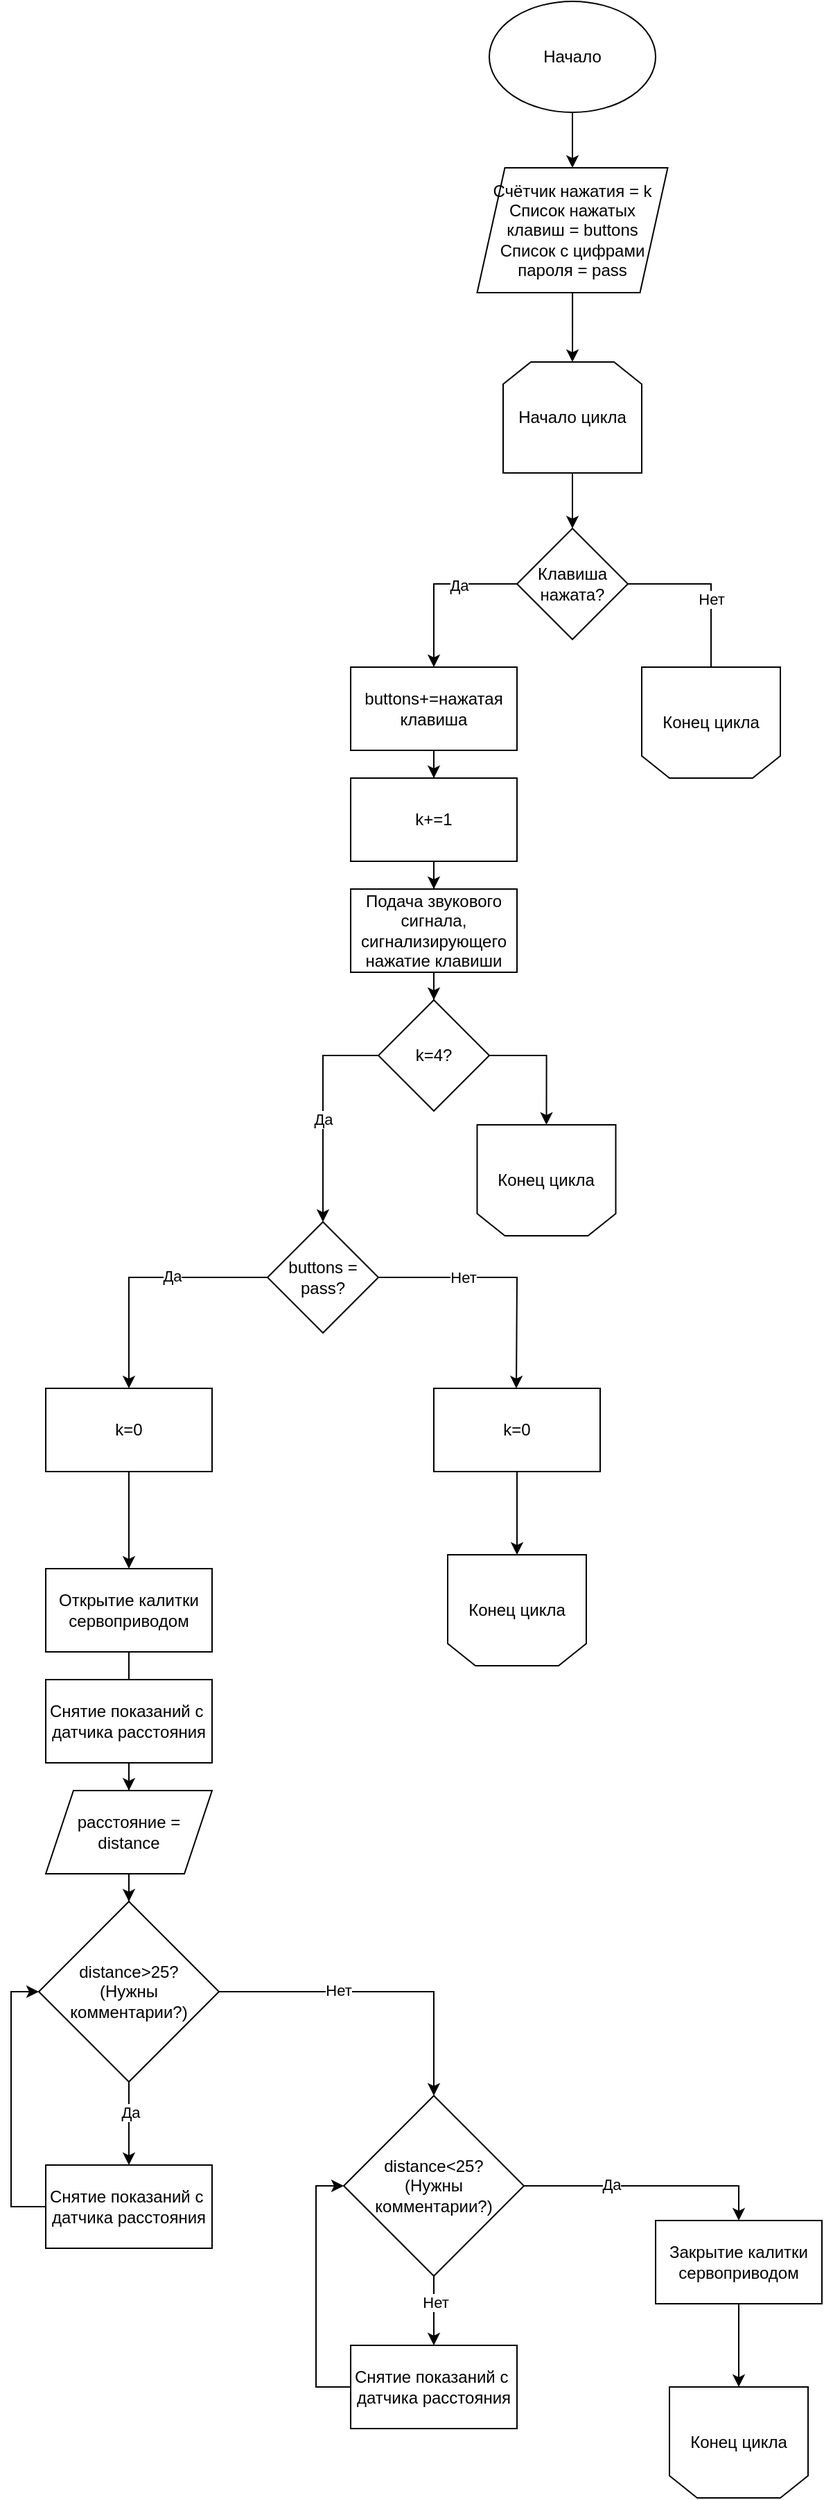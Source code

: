 <mxfile version="26.0.6">
  <diagram name="Страница — 1" id="MPMm1eI1Ft_ISID8WYvf">
    <mxGraphModel dx="2367" dy="870" grid="1" gridSize="10" guides="1" tooltips="1" connect="1" arrows="1" fold="1" page="1" pageScale="1" pageWidth="827" pageHeight="1169" math="0" shadow="0">
      <root>
        <mxCell id="0" />
        <mxCell id="1" parent="0" />
        <mxCell id="G-o-oH731uGH1hRGJI2F-11" style="edgeStyle=orthogonalEdgeStyle;rounded=0;orthogonalLoop=1;jettySize=auto;html=1;entryX=0.5;entryY=0;entryDx=0;entryDy=0;" parent="1" source="G-o-oH731uGH1hRGJI2F-1" target="G-o-oH731uGH1hRGJI2F-8" edge="1">
          <mxGeometry relative="1" as="geometry" />
        </mxCell>
        <mxCell id="G-o-oH731uGH1hRGJI2F-1" value="Начало цикла" style="shape=loopLimit;whiteSpace=wrap;html=1;" parent="1" vertex="1">
          <mxGeometry x="330" y="340" width="100" height="80" as="geometry" />
        </mxCell>
        <mxCell id="G-o-oH731uGH1hRGJI2F-9" style="edgeStyle=orthogonalEdgeStyle;rounded=0;orthogonalLoop=1;jettySize=auto;html=1;entryX=0.5;entryY=0;entryDx=0;entryDy=0;" parent="1" source="G-o-oH731uGH1hRGJI2F-2" target="G-o-oH731uGH1hRGJI2F-6" edge="1">
          <mxGeometry relative="1" as="geometry" />
        </mxCell>
        <mxCell id="G-o-oH731uGH1hRGJI2F-2" value="Начало" style="ellipse;whiteSpace=wrap;html=1;" parent="1" vertex="1">
          <mxGeometry x="320" y="80" width="120" height="80" as="geometry" />
        </mxCell>
        <mxCell id="G-o-oH731uGH1hRGJI2F-10" style="edgeStyle=orthogonalEdgeStyle;rounded=0;orthogonalLoop=1;jettySize=auto;html=1;" parent="1" source="G-o-oH731uGH1hRGJI2F-6" target="G-o-oH731uGH1hRGJI2F-1" edge="1">
          <mxGeometry relative="1" as="geometry" />
        </mxCell>
        <mxCell id="G-o-oH731uGH1hRGJI2F-6" value="Счётчик нажатия = k&lt;div&gt;Список нажатых клавиш = buttons&lt;/div&gt;&lt;div&gt;Список с цифрами пароля = pass&lt;/div&gt;" style="shape=parallelogram;perimeter=parallelogramPerimeter;whiteSpace=wrap;html=1;fixedSize=1;" parent="1" vertex="1">
          <mxGeometry x="311.25" y="200" width="137.5" height="90" as="geometry" />
        </mxCell>
        <mxCell id="G-o-oH731uGH1hRGJI2F-12" style="edgeStyle=orthogonalEdgeStyle;rounded=0;orthogonalLoop=1;jettySize=auto;html=1;entryX=0.5;entryY=1;entryDx=0;entryDy=0;" parent="1" source="G-o-oH731uGH1hRGJI2F-8" target="G-o-oH731uGH1hRGJI2F-17" edge="1">
          <mxGeometry relative="1" as="geometry">
            <mxPoint x="520" y="625" as="targetPoint" />
            <Array as="points">
              <mxPoint x="480" y="500" />
              <mxPoint x="480" y="585" />
            </Array>
          </mxGeometry>
        </mxCell>
        <mxCell id="G-o-oH731uGH1hRGJI2F-13" value="Нет" style="edgeLabel;html=1;align=center;verticalAlign=middle;resizable=0;points=[];" parent="G-o-oH731uGH1hRGJI2F-12" vertex="1" connectable="0">
          <mxGeometry x="-0.169" relative="1" as="geometry">
            <mxPoint as="offset" />
          </mxGeometry>
        </mxCell>
        <mxCell id="G-o-oH731uGH1hRGJI2F-8" value="Клавиша нажата?" style="rhombus;whiteSpace=wrap;html=1;" parent="1" vertex="1">
          <mxGeometry x="340" y="460" width="80" height="80" as="geometry" />
        </mxCell>
        <mxCell id="G-o-oH731uGH1hRGJI2F-17" value="Конец цикла" style="shape=loopLimit;whiteSpace=wrap;html=1;direction=west;" parent="1" vertex="1">
          <mxGeometry x="430" y="560" width="100" height="80" as="geometry" />
        </mxCell>
        <mxCell id="XAamDHpVPTtj73vhy42u-14" style="edgeStyle=orthogonalEdgeStyle;rounded=0;orthogonalLoop=1;jettySize=auto;html=1;entryX=0.5;entryY=0;entryDx=0;entryDy=0;" edge="1" parent="1" source="G-o-oH731uGH1hRGJI2F-19" target="G-o-oH731uGH1hRGJI2F-20">
          <mxGeometry relative="1" as="geometry" />
        </mxCell>
        <mxCell id="G-o-oH731uGH1hRGJI2F-19" value="buttons+=нажатая клавиша" style="rounded=0;whiteSpace=wrap;html=1;" parent="1" vertex="1">
          <mxGeometry x="220" y="560" width="120" height="60" as="geometry" />
        </mxCell>
        <mxCell id="XAamDHpVPTtj73vhy42u-15" style="edgeStyle=orthogonalEdgeStyle;rounded=0;orthogonalLoop=1;jettySize=auto;html=1;entryX=0.5;entryY=0;entryDx=0;entryDy=0;" edge="1" parent="1" source="G-o-oH731uGH1hRGJI2F-20" target="XAamDHpVPTtj73vhy42u-10">
          <mxGeometry relative="1" as="geometry" />
        </mxCell>
        <mxCell id="G-o-oH731uGH1hRGJI2F-20" value="k+=1" style="rounded=0;whiteSpace=wrap;html=1;" parent="1" vertex="1">
          <mxGeometry x="220" y="640" width="120" height="60" as="geometry" />
        </mxCell>
        <mxCell id="G-o-oH731uGH1hRGJI2F-32" style="edgeStyle=orthogonalEdgeStyle;rounded=0;orthogonalLoop=1;jettySize=auto;html=1;entryX=0.5;entryY=0;entryDx=0;entryDy=0;exitX=0;exitY=0.5;exitDx=0;exitDy=0;" parent="1" source="G-o-oH731uGH1hRGJI2F-34" target="G-o-oH731uGH1hRGJI2F-35" edge="1">
          <mxGeometry relative="1" as="geometry">
            <mxPoint x="140" y="690" as="sourcePoint" />
            <mxPoint x="10" y="670" as="targetPoint" />
            <Array as="points">
              <mxPoint x="200" y="840" />
            </Array>
          </mxGeometry>
        </mxCell>
        <mxCell id="G-o-oH731uGH1hRGJI2F-33" value="Да" style="edgeLabel;html=1;align=center;verticalAlign=middle;resizable=0;points=[];" parent="G-o-oH731uGH1hRGJI2F-32" vertex="1" connectable="0">
          <mxGeometry x="0.067" relative="1" as="geometry">
            <mxPoint as="offset" />
          </mxGeometry>
        </mxCell>
        <mxCell id="G-o-oH731uGH1hRGJI2F-26" value="Конец цикла" style="shape=loopLimit;whiteSpace=wrap;html=1;direction=west;" parent="1" vertex="1">
          <mxGeometry x="311.25" y="890" width="100" height="80" as="geometry" />
        </mxCell>
        <mxCell id="G-o-oH731uGH1hRGJI2F-40" style="edgeStyle=orthogonalEdgeStyle;rounded=0;orthogonalLoop=1;jettySize=auto;html=1;entryX=0.5;entryY=1;entryDx=0;entryDy=0;exitX=1;exitY=0.5;exitDx=0;exitDy=0;" parent="1" source="G-o-oH731uGH1hRGJI2F-34" target="G-o-oH731uGH1hRGJI2F-26" edge="1">
          <mxGeometry relative="1" as="geometry" />
        </mxCell>
        <mxCell id="G-o-oH731uGH1hRGJI2F-34" value="k=4?" style="rhombus;whiteSpace=wrap;html=1;" parent="1" vertex="1">
          <mxGeometry x="240" y="800" width="80" height="80" as="geometry" />
        </mxCell>
        <mxCell id="G-o-oH731uGH1hRGJI2F-41" style="edgeStyle=orthogonalEdgeStyle;rounded=0;orthogonalLoop=1;jettySize=auto;html=1;exitX=1;exitY=0.5;exitDx=0;exitDy=0;" parent="1" source="G-o-oH731uGH1hRGJI2F-35" edge="1">
          <mxGeometry relative="1" as="geometry">
            <mxPoint x="339.51" y="1080" as="targetPoint" />
            <mxPoint x="299.504" y="1000.006" as="sourcePoint" />
          </mxGeometry>
        </mxCell>
        <mxCell id="G-o-oH731uGH1hRGJI2F-44" value="Нет" style="edgeLabel;html=1;align=center;verticalAlign=middle;resizable=0;points=[];" parent="G-o-oH731uGH1hRGJI2F-41" vertex="1" connectable="0">
          <mxGeometry x="-0.322" relative="1" as="geometry">
            <mxPoint as="offset" />
          </mxGeometry>
        </mxCell>
        <mxCell id="G-o-oH731uGH1hRGJI2F-42" style="edgeStyle=orthogonalEdgeStyle;rounded=0;orthogonalLoop=1;jettySize=auto;html=1;" parent="1" source="G-o-oH731uGH1hRGJI2F-35" edge="1">
          <mxGeometry relative="1" as="geometry">
            <mxPoint x="60" y="1080" as="targetPoint" />
            <Array as="points">
              <mxPoint x="60" y="1000" />
              <mxPoint x="60" y="1080" />
            </Array>
          </mxGeometry>
        </mxCell>
        <mxCell id="G-o-oH731uGH1hRGJI2F-48" value="Да" style="edgeLabel;html=1;align=center;verticalAlign=middle;resizable=0;points=[];" parent="G-o-oH731uGH1hRGJI2F-42" vertex="1" connectable="0">
          <mxGeometry x="-0.229" y="-1" relative="1" as="geometry">
            <mxPoint as="offset" />
          </mxGeometry>
        </mxCell>
        <mxCell id="G-o-oH731uGH1hRGJI2F-35" value="buttons = pass?" style="rhombus;whiteSpace=wrap;html=1;" parent="1" vertex="1">
          <mxGeometry x="160" y="960" width="80" height="80" as="geometry" />
        </mxCell>
        <mxCell id="G-o-oH731uGH1hRGJI2F-37" style="edgeStyle=orthogonalEdgeStyle;rounded=0;orthogonalLoop=1;jettySize=auto;html=1;entryX=0.5;entryY=0;entryDx=0;entryDy=0;" parent="1" source="G-o-oH731uGH1hRGJI2F-8" target="G-o-oH731uGH1hRGJI2F-19" edge="1">
          <mxGeometry relative="1" as="geometry">
            <mxPoint x="340" y="625" as="targetPoint" />
            <mxPoint x="380" y="540" as="sourcePoint" />
            <Array as="points">
              <mxPoint x="280" y="500" />
            </Array>
          </mxGeometry>
        </mxCell>
        <mxCell id="G-o-oH731uGH1hRGJI2F-38" value="Да" style="edgeLabel;html=1;align=center;verticalAlign=middle;resizable=0;points=[];" parent="G-o-oH731uGH1hRGJI2F-37" vertex="1" connectable="0">
          <mxGeometry x="-0.292" y="1" relative="1" as="geometry">
            <mxPoint as="offset" />
          </mxGeometry>
        </mxCell>
        <mxCell id="G-o-oH731uGH1hRGJI2F-47" style="edgeStyle=orthogonalEdgeStyle;rounded=0;orthogonalLoop=1;jettySize=auto;html=1;entryX=0.5;entryY=1;entryDx=0;entryDy=0;" parent="1" source="G-o-oH731uGH1hRGJI2F-45" target="G-o-oH731uGH1hRGJI2F-46" edge="1">
          <mxGeometry relative="1" as="geometry" />
        </mxCell>
        <mxCell id="G-o-oH731uGH1hRGJI2F-45" value="k=0" style="rounded=0;whiteSpace=wrap;html=1;" parent="1" vertex="1">
          <mxGeometry x="280" y="1080" width="120" height="60" as="geometry" />
        </mxCell>
        <mxCell id="G-o-oH731uGH1hRGJI2F-46" value="Конец цикла" style="shape=loopLimit;whiteSpace=wrap;html=1;direction=west;" parent="1" vertex="1">
          <mxGeometry x="290" y="1200" width="100" height="80" as="geometry" />
        </mxCell>
        <mxCell id="G-o-oH731uGH1hRGJI2F-52" style="edgeStyle=orthogonalEdgeStyle;rounded=0;orthogonalLoop=1;jettySize=auto;html=1;entryX=0.5;entryY=0;entryDx=0;entryDy=0;" parent="1" source="G-o-oH731uGH1hRGJI2F-49" target="G-o-oH731uGH1hRGJI2F-50" edge="1">
          <mxGeometry relative="1" as="geometry" />
        </mxCell>
        <mxCell id="G-o-oH731uGH1hRGJI2F-49" value="k=0" style="rounded=0;whiteSpace=wrap;html=1;" parent="1" vertex="1">
          <mxGeometry y="1080" width="120" height="60" as="geometry" />
        </mxCell>
        <mxCell id="G-o-oH731uGH1hRGJI2F-54" style="edgeStyle=orthogonalEdgeStyle;rounded=0;orthogonalLoop=1;jettySize=auto;html=1;entryX=0.5;entryY=0;entryDx=0;entryDy=0;" parent="1" source="G-o-oH731uGH1hRGJI2F-50" edge="1">
          <mxGeometry relative="1" as="geometry">
            <mxPoint x="60" y="1340" as="targetPoint" />
          </mxGeometry>
        </mxCell>
        <mxCell id="G-o-oH731uGH1hRGJI2F-50" value="Открытие калитки сервоприводом" style="rounded=0;whiteSpace=wrap;html=1;" parent="1" vertex="1">
          <mxGeometry y="1210" width="120" height="60" as="geometry" />
        </mxCell>
        <mxCell id="XAamDHpVPTtj73vhy42u-19" value="" style="edgeStyle=orthogonalEdgeStyle;rounded=0;orthogonalLoop=1;jettySize=auto;html=1;" edge="1" parent="1" source="G-o-oH731uGH1hRGJI2F-55" target="XAamDHpVPTtj73vhy42u-17">
          <mxGeometry relative="1" as="geometry" />
        </mxCell>
        <mxCell id="G-o-oH731uGH1hRGJI2F-55" value="Снятие показаний с&amp;nbsp; датчика расстояния" style="rounded=0;whiteSpace=wrap;html=1;" parent="1" vertex="1">
          <mxGeometry y="1290" width="120" height="60" as="geometry" />
        </mxCell>
        <mxCell id="G-o-oH731uGH1hRGJI2F-61" value="" style="edgeStyle=orthogonalEdgeStyle;rounded=0;orthogonalLoop=1;jettySize=auto;html=1;" parent="1" source="G-o-oH731uGH1hRGJI2F-56" target="G-o-oH731uGH1hRGJI2F-60" edge="1">
          <mxGeometry relative="1" as="geometry" />
        </mxCell>
        <mxCell id="G-o-oH731uGH1hRGJI2F-62" value="Нет" style="edgeLabel;html=1;align=center;verticalAlign=middle;resizable=0;points=[];" parent="G-o-oH731uGH1hRGJI2F-61" vertex="1" connectable="0">
          <mxGeometry x="-0.257" y="1" relative="1" as="geometry">
            <mxPoint as="offset" />
          </mxGeometry>
        </mxCell>
        <mxCell id="G-o-oH731uGH1hRGJI2F-64" style="edgeStyle=orthogonalEdgeStyle;rounded=0;orthogonalLoop=1;jettySize=auto;html=1;entryX=0.5;entryY=0;entryDx=0;entryDy=0;" parent="1" source="G-o-oH731uGH1hRGJI2F-56" target="G-o-oH731uGH1hRGJI2F-63" edge="1">
          <mxGeometry relative="1" as="geometry" />
        </mxCell>
        <mxCell id="XAamDHpVPTtj73vhy42u-2" value="Да" style="edgeLabel;html=1;align=center;verticalAlign=middle;resizable=0;points=[];" vertex="1" connectable="0" parent="G-o-oH731uGH1hRGJI2F-64">
          <mxGeometry x="-0.262" y="1" relative="1" as="geometry">
            <mxPoint as="offset" />
          </mxGeometry>
        </mxCell>
        <mxCell id="G-o-oH731uGH1hRGJI2F-56" value="distance&amp;gt;25?&lt;div&gt;(Нужны комментарии?)&lt;/div&gt;" style="rhombus;whiteSpace=wrap;html=1;" parent="1" vertex="1">
          <mxGeometry x="-5" y="1450" width="130" height="130" as="geometry" />
        </mxCell>
        <mxCell id="XAamDHpVPTtj73vhy42u-7" style="edgeStyle=orthogonalEdgeStyle;rounded=0;orthogonalLoop=1;jettySize=auto;html=1;entryX=0.5;entryY=0;entryDx=0;entryDy=0;" edge="1" parent="1" source="G-o-oH731uGH1hRGJI2F-60" target="XAamDHpVPTtj73vhy42u-6">
          <mxGeometry relative="1" as="geometry" />
        </mxCell>
        <mxCell id="XAamDHpVPTtj73vhy42u-21" value="Да" style="edgeLabel;html=1;align=center;verticalAlign=middle;resizable=0;points=[];" vertex="1" connectable="0" parent="XAamDHpVPTtj73vhy42u-7">
          <mxGeometry x="-0.303" y="1" relative="1" as="geometry">
            <mxPoint as="offset" />
          </mxGeometry>
        </mxCell>
        <mxCell id="G-o-oH731uGH1hRGJI2F-60" value="distance&amp;lt;25?&lt;div&gt;(Нужны комментарии?)&lt;/div&gt;" style="rhombus;whiteSpace=wrap;html=1;" parent="1" vertex="1">
          <mxGeometry x="215" y="1590" width="130" height="130" as="geometry" />
        </mxCell>
        <mxCell id="XAamDHpVPTtj73vhy42u-1" style="edgeStyle=orthogonalEdgeStyle;rounded=0;orthogonalLoop=1;jettySize=auto;html=1;entryX=0;entryY=0.5;entryDx=0;entryDy=0;exitX=0;exitY=0.5;exitDx=0;exitDy=0;" edge="1" parent="1" source="G-o-oH731uGH1hRGJI2F-63" target="G-o-oH731uGH1hRGJI2F-56">
          <mxGeometry relative="1" as="geometry" />
        </mxCell>
        <mxCell id="G-o-oH731uGH1hRGJI2F-63" value="Снятие показаний с&amp;nbsp; датчика расстояния" style="rounded=0;whiteSpace=wrap;html=1;" parent="1" vertex="1">
          <mxGeometry y="1640" width="120" height="60" as="geometry" />
        </mxCell>
        <mxCell id="XAamDHpVPTtj73vhy42u-5" style="edgeStyle=orthogonalEdgeStyle;rounded=0;orthogonalLoop=1;jettySize=auto;html=1;entryX=0;entryY=0.5;entryDx=0;entryDy=0;exitX=0;exitY=0.5;exitDx=0;exitDy=0;" edge="1" parent="1" source="XAamDHpVPTtj73vhy42u-3" target="G-o-oH731uGH1hRGJI2F-60">
          <mxGeometry relative="1" as="geometry" />
        </mxCell>
        <mxCell id="XAamDHpVPTtj73vhy42u-3" value="Снятие показаний с&amp;nbsp; датчика расстояния" style="rounded=0;whiteSpace=wrap;html=1;" vertex="1" parent="1">
          <mxGeometry x="220" y="1770" width="120" height="60" as="geometry" />
        </mxCell>
        <mxCell id="XAamDHpVPTtj73vhy42u-4" style="edgeStyle=orthogonalEdgeStyle;rounded=0;orthogonalLoop=1;jettySize=auto;html=1;entryX=0.5;entryY=0;entryDx=0;entryDy=0;" edge="1" parent="1" source="G-o-oH731uGH1hRGJI2F-60" target="XAamDHpVPTtj73vhy42u-3">
          <mxGeometry relative="1" as="geometry" />
        </mxCell>
        <mxCell id="XAamDHpVPTtj73vhy42u-20" value="Нет" style="edgeLabel;html=1;align=center;verticalAlign=middle;resizable=0;points=[];" vertex="1" connectable="0" parent="XAamDHpVPTtj73vhy42u-4">
          <mxGeometry x="-0.259" y="1" relative="1" as="geometry">
            <mxPoint as="offset" />
          </mxGeometry>
        </mxCell>
        <mxCell id="XAamDHpVPTtj73vhy42u-9" style="edgeStyle=orthogonalEdgeStyle;rounded=0;orthogonalLoop=1;jettySize=auto;html=1;entryX=0.5;entryY=1;entryDx=0;entryDy=0;" edge="1" parent="1" source="XAamDHpVPTtj73vhy42u-6" target="XAamDHpVPTtj73vhy42u-8">
          <mxGeometry relative="1" as="geometry" />
        </mxCell>
        <mxCell id="XAamDHpVPTtj73vhy42u-6" value="Закрытие калитки сервоприводом" style="rounded=0;whiteSpace=wrap;html=1;" vertex="1" parent="1">
          <mxGeometry x="440" y="1680" width="120" height="60" as="geometry" />
        </mxCell>
        <mxCell id="XAamDHpVPTtj73vhy42u-8" value="Конец цикла" style="shape=loopLimit;whiteSpace=wrap;html=1;direction=west;" vertex="1" parent="1">
          <mxGeometry x="450" y="1800" width="100" height="80" as="geometry" />
        </mxCell>
        <mxCell id="XAamDHpVPTtj73vhy42u-16" style="edgeStyle=orthogonalEdgeStyle;rounded=0;orthogonalLoop=1;jettySize=auto;html=1;entryX=0.5;entryY=0;entryDx=0;entryDy=0;" edge="1" parent="1" source="XAamDHpVPTtj73vhy42u-10" target="G-o-oH731uGH1hRGJI2F-34">
          <mxGeometry relative="1" as="geometry" />
        </mxCell>
        <mxCell id="XAamDHpVPTtj73vhy42u-10" value="Подача звукового сигнала, сигнализирующего нажатие клавиши" style="rounded=0;whiteSpace=wrap;html=1;" vertex="1" parent="1">
          <mxGeometry x="220" y="720" width="120" height="60" as="geometry" />
        </mxCell>
        <mxCell id="XAamDHpVPTtj73vhy42u-18" value="" style="edgeStyle=orthogonalEdgeStyle;rounded=0;orthogonalLoop=1;jettySize=auto;html=1;" edge="1" parent="1" source="XAamDHpVPTtj73vhy42u-17" target="G-o-oH731uGH1hRGJI2F-56">
          <mxGeometry relative="1" as="geometry" />
        </mxCell>
        <mxCell id="XAamDHpVPTtj73vhy42u-17" value="расстояние = distance" style="shape=parallelogram;perimeter=parallelogramPerimeter;whiteSpace=wrap;html=1;fixedSize=1;" vertex="1" parent="1">
          <mxGeometry y="1370" width="120" height="60" as="geometry" />
        </mxCell>
      </root>
    </mxGraphModel>
  </diagram>
</mxfile>
